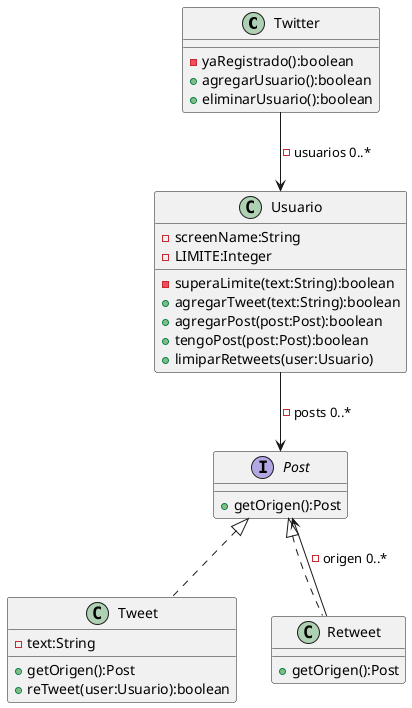 @startuml
class Twitter {
-yaRegistrado():boolean
+agregarUsuario():boolean
+eliminarUsuario():boolean
}
Twitter --> Usuario : -usuarios 0..*

class Usuario {
-screenName:String
-LIMITE:Integer
-superaLimite(text:String):boolean
+agregarTweet(text:String):boolean
+agregarPost(post:Post):boolean
+tengoPost(post:Post):boolean
+limiparRetweets(user:Usuario)
}
Usuario --> Post : -posts 0..*

interface Post{
+getOrigen():Post
}

class Tweet implements Post{
-text:String
+getOrigen():Post
+reTweet(user:Usuario):boolean
}
class Retweet implements Post{
+getOrigen():Post
}
Retweet --> Post : -origen 0..*
@enduml